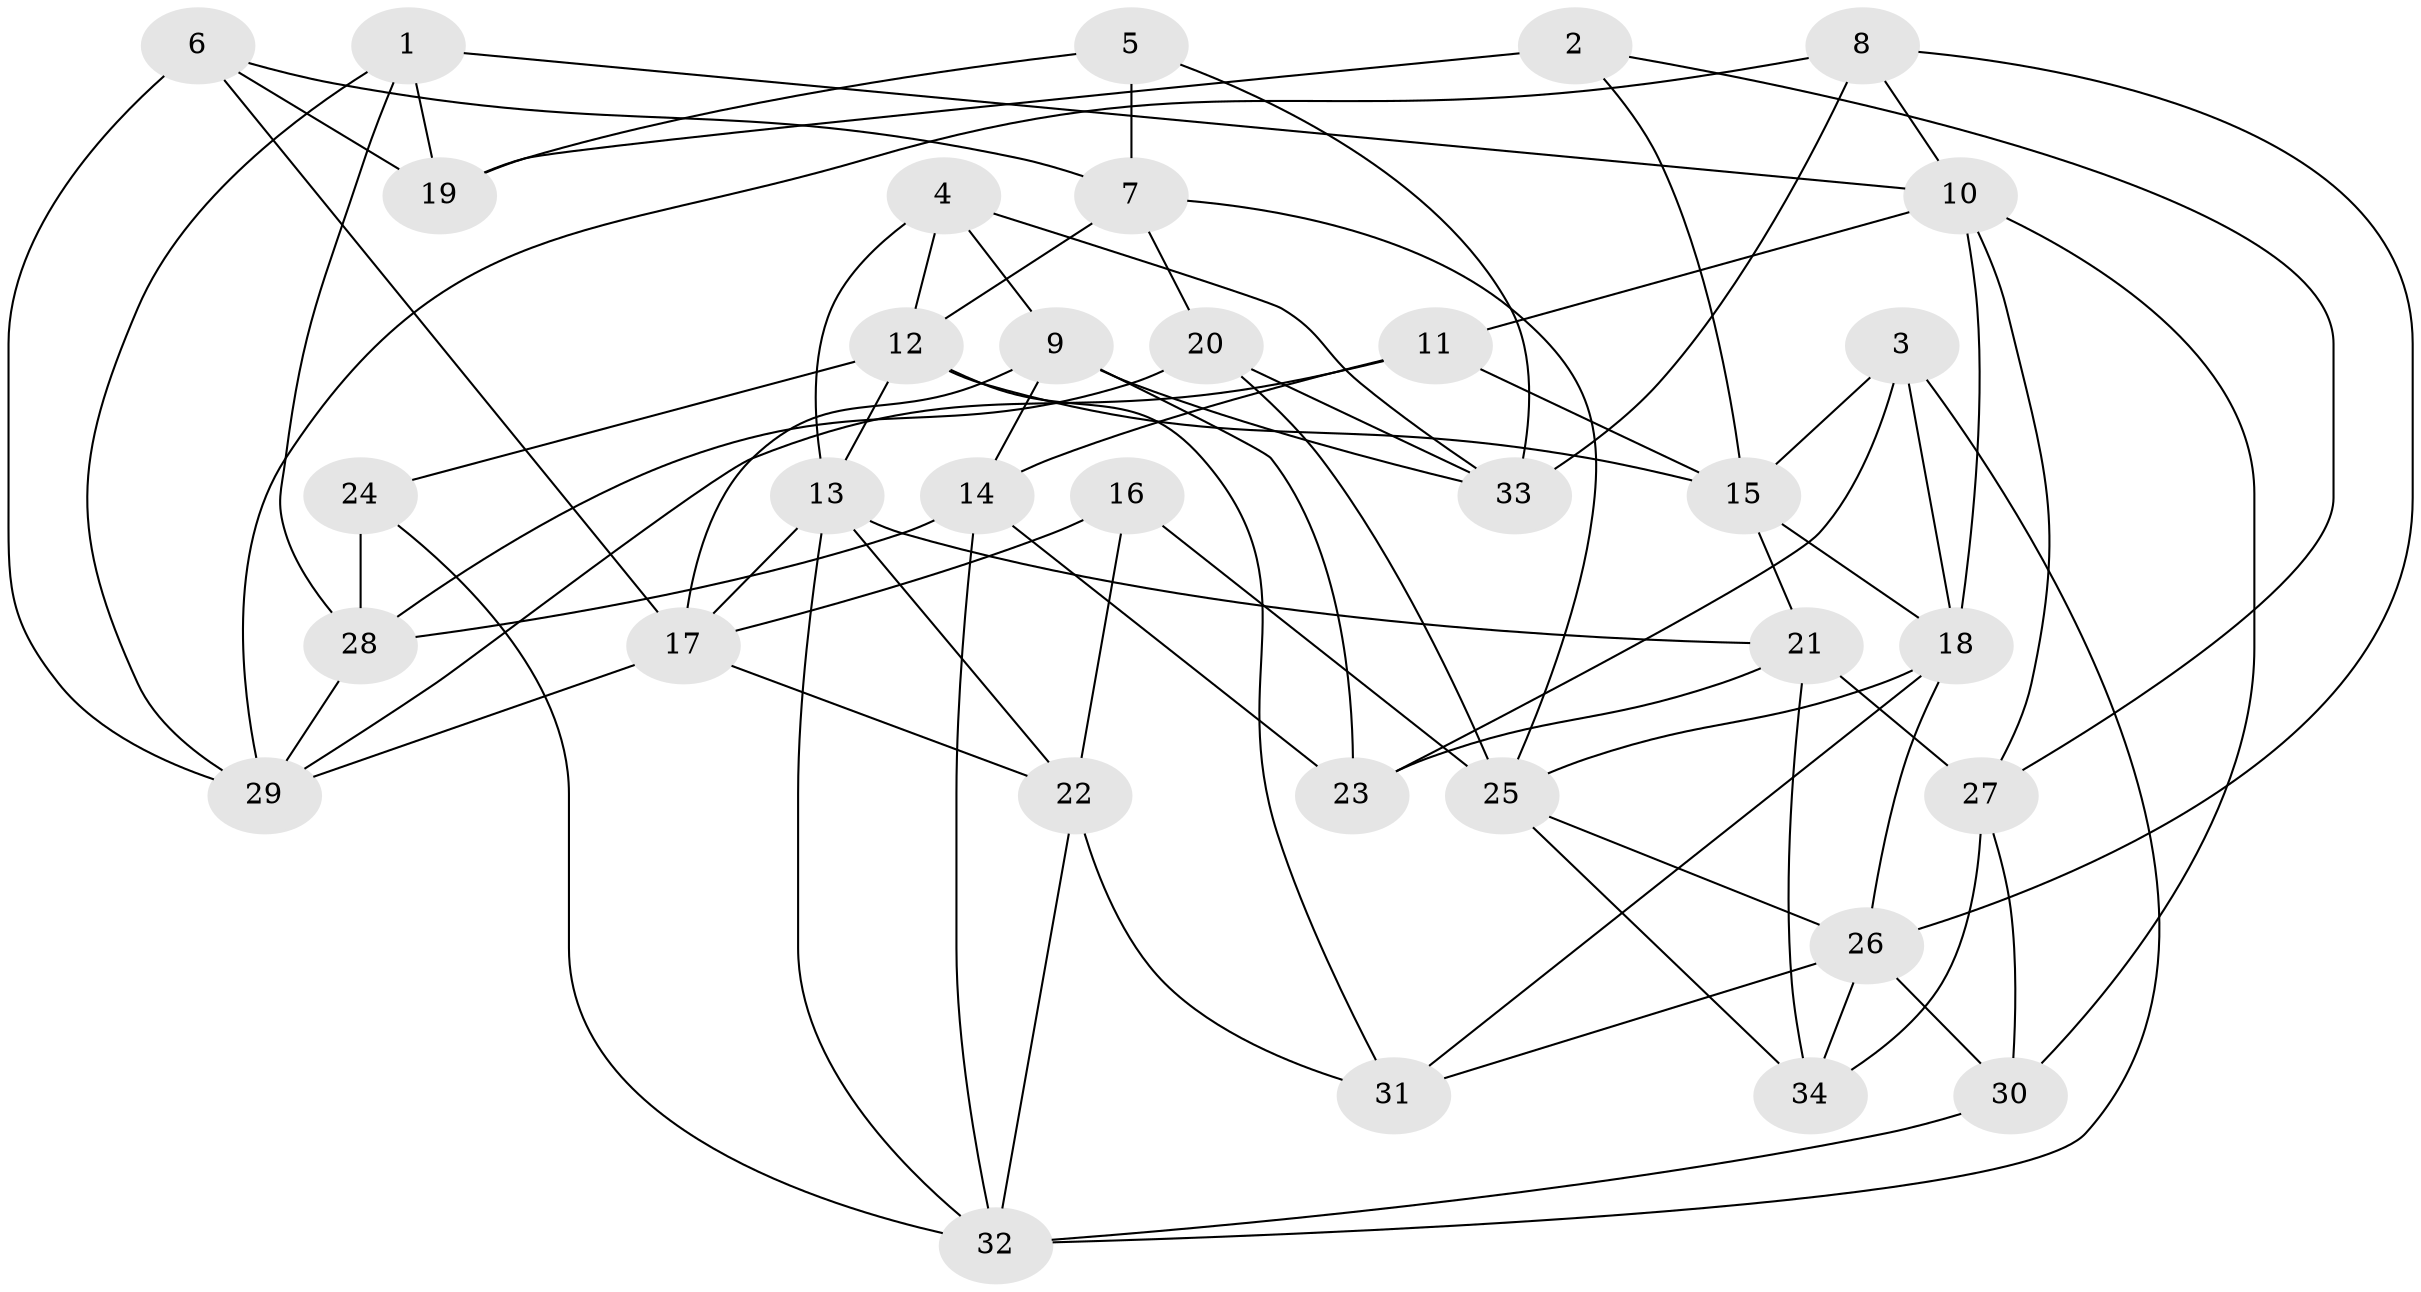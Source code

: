 // original degree distribution, {4: 1.0}
// Generated by graph-tools (version 1.1) at 2025/38/03/04/25 23:38:15]
// undirected, 34 vertices, 80 edges
graph export_dot {
  node [color=gray90,style=filled];
  1;
  2;
  3;
  4;
  5;
  6;
  7;
  8;
  9;
  10;
  11;
  12;
  13;
  14;
  15;
  16;
  17;
  18;
  19;
  20;
  21;
  22;
  23;
  24;
  25;
  26;
  27;
  28;
  29;
  30;
  31;
  32;
  33;
  34;
  1 -- 10 [weight=1.0];
  1 -- 19 [weight=1.0];
  1 -- 28 [weight=1.0];
  1 -- 29 [weight=1.0];
  2 -- 15 [weight=1.0];
  2 -- 19 [weight=2.0];
  2 -- 27 [weight=1.0];
  3 -- 15 [weight=1.0];
  3 -- 18 [weight=1.0];
  3 -- 23 [weight=1.0];
  3 -- 32 [weight=1.0];
  4 -- 9 [weight=1.0];
  4 -- 12 [weight=1.0];
  4 -- 13 [weight=1.0];
  4 -- 33 [weight=1.0];
  5 -- 7 [weight=2.0];
  5 -- 19 [weight=2.0];
  5 -- 33 [weight=2.0];
  6 -- 7 [weight=1.0];
  6 -- 17 [weight=1.0];
  6 -- 19 [weight=1.0];
  6 -- 29 [weight=1.0];
  7 -- 12 [weight=1.0];
  7 -- 20 [weight=1.0];
  7 -- 25 [weight=1.0];
  8 -- 10 [weight=1.0];
  8 -- 26 [weight=1.0];
  8 -- 29 [weight=1.0];
  8 -- 33 [weight=1.0];
  9 -- 14 [weight=1.0];
  9 -- 17 [weight=1.0];
  9 -- 23 [weight=2.0];
  9 -- 33 [weight=1.0];
  10 -- 11 [weight=1.0];
  10 -- 18 [weight=1.0];
  10 -- 27 [weight=1.0];
  10 -- 30 [weight=1.0];
  11 -- 14 [weight=1.0];
  11 -- 15 [weight=1.0];
  11 -- 29 [weight=1.0];
  12 -- 13 [weight=1.0];
  12 -- 15 [weight=1.0];
  12 -- 24 [weight=1.0];
  12 -- 31 [weight=1.0];
  13 -- 17 [weight=1.0];
  13 -- 21 [weight=1.0];
  13 -- 22 [weight=1.0];
  13 -- 32 [weight=1.0];
  14 -- 23 [weight=2.0];
  14 -- 28 [weight=1.0];
  14 -- 32 [weight=1.0];
  15 -- 18 [weight=1.0];
  15 -- 21 [weight=1.0];
  16 -- 17 [weight=1.0];
  16 -- 22 [weight=2.0];
  16 -- 25 [weight=1.0];
  17 -- 22 [weight=1.0];
  17 -- 29 [weight=1.0];
  18 -- 25 [weight=1.0];
  18 -- 26 [weight=1.0];
  18 -- 31 [weight=1.0];
  20 -- 25 [weight=1.0];
  20 -- 28 [weight=1.0];
  20 -- 33 [weight=1.0];
  21 -- 23 [weight=1.0];
  21 -- 27 [weight=2.0];
  21 -- 34 [weight=1.0];
  22 -- 31 [weight=1.0];
  22 -- 32 [weight=1.0];
  24 -- 28 [weight=2.0];
  24 -- 32 [weight=1.0];
  25 -- 26 [weight=1.0];
  25 -- 34 [weight=1.0];
  26 -- 30 [weight=1.0];
  26 -- 31 [weight=1.0];
  26 -- 34 [weight=1.0];
  27 -- 30 [weight=1.0];
  27 -- 34 [weight=1.0];
  28 -- 29 [weight=1.0];
  30 -- 32 [weight=1.0];
}
